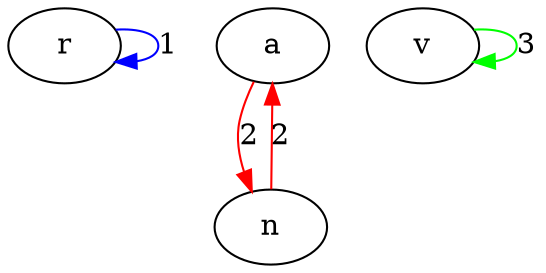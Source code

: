 /* graph A {
  a -- b -- c;
  b -- d;
} */

/* digraph B {
  r -> r;
  a -> n -> a;
  v -> v;
} */

digraph C {
  r -> r [label="1"][color="blue"];
  a -> n -> a [label="2"][color="red"];
  v -> v [label="3"][color="green"];
}